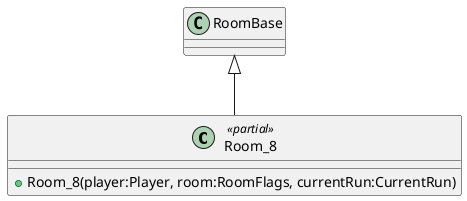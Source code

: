 @startuml
class Room_8 <<partial>> {
    + Room_8(player:Player, room:RoomFlags, currentRun:CurrentRun)
}
RoomBase <|-- Room_8
@enduml
